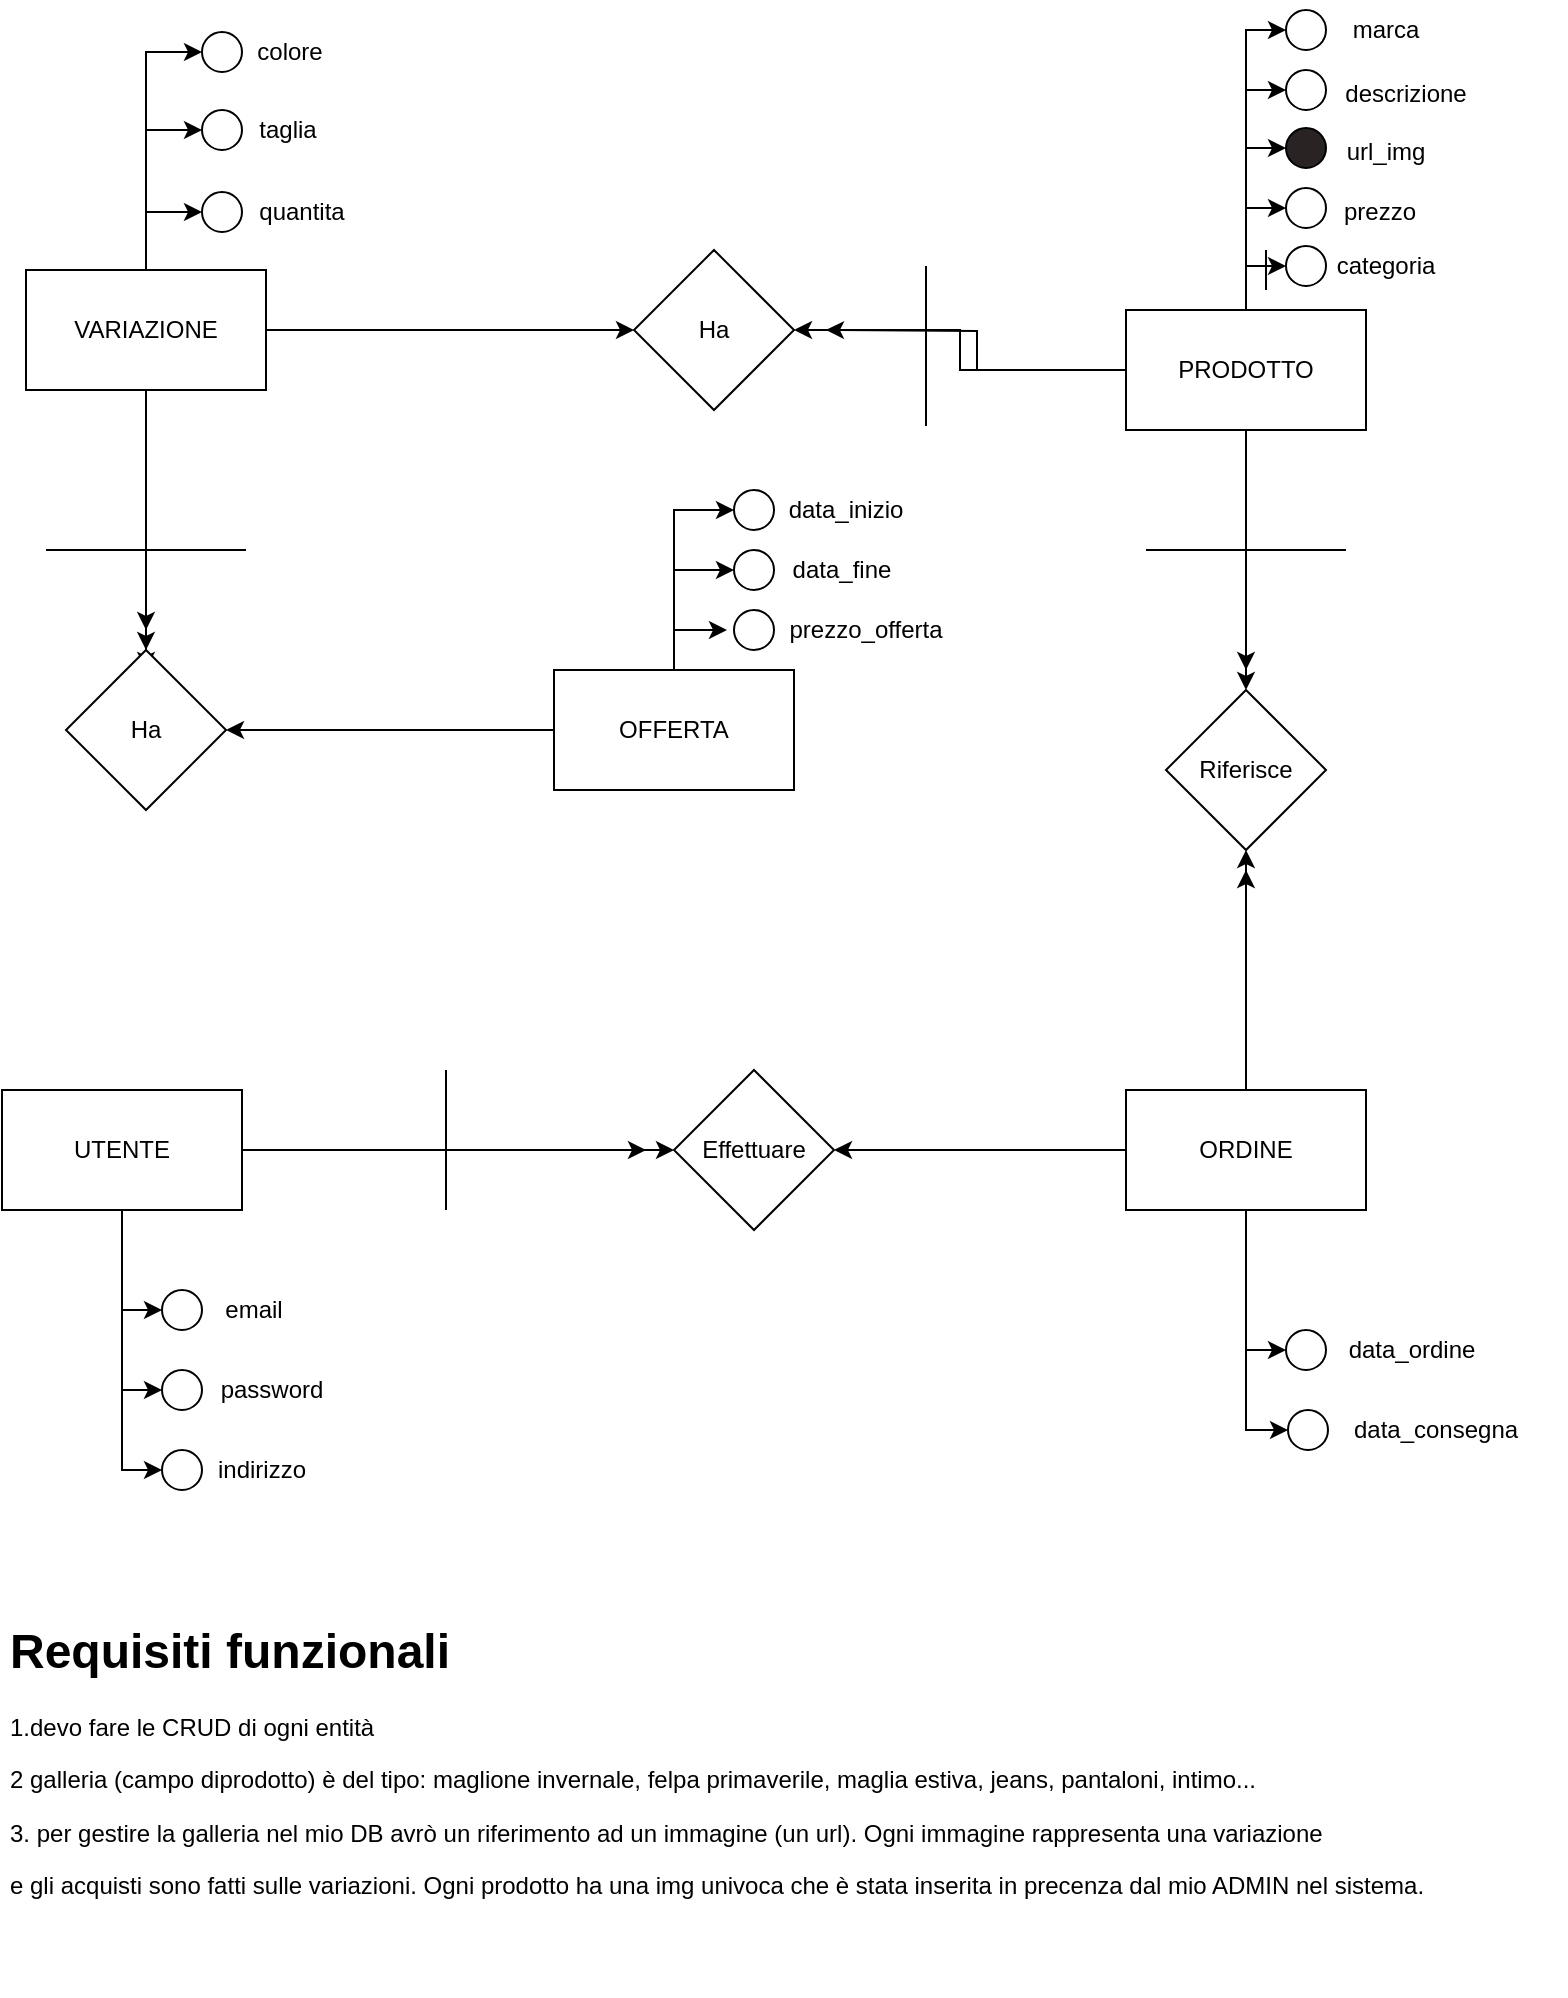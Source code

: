 <mxfile version="24.1.0" type="device">
  <diagram name="Pagina-1" id="3G_zPgoJdzFpDXgjCDH4">
    <mxGraphModel dx="1036" dy="614" grid="1" gridSize="10" guides="1" tooltips="1" connect="1" arrows="1" fold="1" page="1" pageScale="1" pageWidth="827" pageHeight="1169" math="0" shadow="0">
      <root>
        <mxCell id="0" />
        <mxCell id="1" parent="0" />
        <mxCell id="VUYXOO7iPHo811Fv23ip-13" style="edgeStyle=orthogonalEdgeStyle;rounded=0;orthogonalLoop=1;jettySize=auto;html=1;entryX=0.5;entryY=0;entryDx=0;entryDy=0;" edge="1" parent="1" source="VUYXOO7iPHo811Fv23ip-1" target="VUYXOO7iPHo811Fv23ip-4">
          <mxGeometry relative="1" as="geometry" />
        </mxCell>
        <mxCell id="VUYXOO7iPHo811Fv23ip-14" style="edgeStyle=orthogonalEdgeStyle;rounded=0;orthogonalLoop=1;jettySize=auto;html=1;" edge="1" parent="1" source="VUYXOO7iPHo811Fv23ip-1">
          <mxGeometry relative="1" as="geometry">
            <mxPoint x="90" y="340" as="targetPoint" />
          </mxGeometry>
        </mxCell>
        <mxCell id="VUYXOO7iPHo811Fv23ip-16" style="edgeStyle=orthogonalEdgeStyle;rounded=0;orthogonalLoop=1;jettySize=auto;html=1;" edge="1" parent="1" source="VUYXOO7iPHo811Fv23ip-1">
          <mxGeometry relative="1" as="geometry">
            <mxPoint x="90" y="320" as="targetPoint" />
          </mxGeometry>
        </mxCell>
        <mxCell id="VUYXOO7iPHo811Fv23ip-19" style="edgeStyle=orthogonalEdgeStyle;rounded=0;orthogonalLoop=1;jettySize=auto;html=1;entryX=0;entryY=0.5;entryDx=0;entryDy=0;" edge="1" parent="1" source="VUYXOO7iPHo811Fv23ip-1" target="VUYXOO7iPHo811Fv23ip-2">
          <mxGeometry relative="1" as="geometry" />
        </mxCell>
        <mxCell id="VUYXOO7iPHo811Fv23ip-27" style="edgeStyle=orthogonalEdgeStyle;rounded=0;orthogonalLoop=1;jettySize=auto;html=1;entryX=0;entryY=0.5;entryDx=0;entryDy=0;" edge="1" parent="1" source="VUYXOO7iPHo811Fv23ip-1" target="VUYXOO7iPHo811Fv23ip-20">
          <mxGeometry relative="1" as="geometry" />
        </mxCell>
        <mxCell id="VUYXOO7iPHo811Fv23ip-28" style="edgeStyle=orthogonalEdgeStyle;rounded=0;orthogonalLoop=1;jettySize=auto;html=1;entryX=0;entryY=0.5;entryDx=0;entryDy=0;" edge="1" parent="1" source="VUYXOO7iPHo811Fv23ip-1" target="VUYXOO7iPHo811Fv23ip-21">
          <mxGeometry relative="1" as="geometry" />
        </mxCell>
        <mxCell id="VUYXOO7iPHo811Fv23ip-29" style="edgeStyle=orthogonalEdgeStyle;rounded=0;orthogonalLoop=1;jettySize=auto;html=1;entryX=0;entryY=0.5;entryDx=0;entryDy=0;" edge="1" parent="1" source="VUYXOO7iPHo811Fv23ip-1" target="VUYXOO7iPHo811Fv23ip-22">
          <mxGeometry relative="1" as="geometry" />
        </mxCell>
        <mxCell id="VUYXOO7iPHo811Fv23ip-1" value="VARIAZIONE" style="rounded=0;whiteSpace=wrap;html=1;" vertex="1" parent="1">
          <mxGeometry x="30" y="140" width="120" height="60" as="geometry" />
        </mxCell>
        <mxCell id="VUYXOO7iPHo811Fv23ip-2" value="Ha" style="rhombus;whiteSpace=wrap;html=1;" vertex="1" parent="1">
          <mxGeometry x="334" y="130" width="80" height="80" as="geometry" />
        </mxCell>
        <mxCell id="VUYXOO7iPHo811Fv23ip-9" style="edgeStyle=orthogonalEdgeStyle;rounded=0;orthogonalLoop=1;jettySize=auto;html=1;entryX=1;entryY=0.5;entryDx=0;entryDy=0;" edge="1" parent="1" source="VUYXOO7iPHo811Fv23ip-3" target="VUYXOO7iPHo811Fv23ip-2">
          <mxGeometry relative="1" as="geometry" />
        </mxCell>
        <mxCell id="VUYXOO7iPHo811Fv23ip-18" style="edgeStyle=orthogonalEdgeStyle;rounded=0;orthogonalLoop=1;jettySize=auto;html=1;" edge="1" parent="1" source="VUYXOO7iPHo811Fv23ip-3">
          <mxGeometry relative="1" as="geometry">
            <mxPoint x="430" y="170" as="targetPoint" />
          </mxGeometry>
        </mxCell>
        <mxCell id="VUYXOO7iPHo811Fv23ip-42" style="edgeStyle=orthogonalEdgeStyle;rounded=0;orthogonalLoop=1;jettySize=auto;html=1;entryX=0;entryY=0.5;entryDx=0;entryDy=0;" edge="1" parent="1" source="VUYXOO7iPHo811Fv23ip-3" target="VUYXOO7iPHo811Fv23ip-32">
          <mxGeometry relative="1" as="geometry" />
        </mxCell>
        <mxCell id="VUYXOO7iPHo811Fv23ip-43" style="edgeStyle=orthogonalEdgeStyle;rounded=0;orthogonalLoop=1;jettySize=auto;html=1;entryX=0;entryY=0.5;entryDx=0;entryDy=0;" edge="1" parent="1" source="VUYXOO7iPHo811Fv23ip-3" target="VUYXOO7iPHo811Fv23ip-30">
          <mxGeometry relative="1" as="geometry" />
        </mxCell>
        <mxCell id="VUYXOO7iPHo811Fv23ip-44" style="edgeStyle=orthogonalEdgeStyle;rounded=0;orthogonalLoop=1;jettySize=auto;html=1;entryX=0;entryY=0.5;entryDx=0;entryDy=0;" edge="1" parent="1" source="VUYXOO7iPHo811Fv23ip-3" target="VUYXOO7iPHo811Fv23ip-31">
          <mxGeometry relative="1" as="geometry" />
        </mxCell>
        <mxCell id="VUYXOO7iPHo811Fv23ip-45" style="edgeStyle=orthogonalEdgeStyle;rounded=0;orthogonalLoop=1;jettySize=auto;html=1;entryX=0;entryY=0.5;entryDx=0;entryDy=0;" edge="1" parent="1" source="VUYXOO7iPHo811Fv23ip-3" target="VUYXOO7iPHo811Fv23ip-33">
          <mxGeometry relative="1" as="geometry" />
        </mxCell>
        <mxCell id="VUYXOO7iPHo811Fv23ip-46" style="edgeStyle=orthogonalEdgeStyle;rounded=0;orthogonalLoop=1;jettySize=auto;html=1;entryX=0.5;entryY=1;entryDx=0;entryDy=0;" edge="1" parent="1" source="VUYXOO7iPHo811Fv23ip-3" target="VUYXOO7iPHo811Fv23ip-34">
          <mxGeometry relative="1" as="geometry" />
        </mxCell>
        <mxCell id="VUYXOO7iPHo811Fv23ip-59" style="edgeStyle=orthogonalEdgeStyle;rounded=0;orthogonalLoop=1;jettySize=auto;html=1;entryX=0.5;entryY=0;entryDx=0;entryDy=0;" edge="1" parent="1" source="VUYXOO7iPHo811Fv23ip-3" target="VUYXOO7iPHo811Fv23ip-58">
          <mxGeometry relative="1" as="geometry" />
        </mxCell>
        <mxCell id="VUYXOO7iPHo811Fv23ip-60" style="edgeStyle=orthogonalEdgeStyle;rounded=0;orthogonalLoop=1;jettySize=auto;html=1;" edge="1" parent="1" source="VUYXOO7iPHo811Fv23ip-3">
          <mxGeometry relative="1" as="geometry">
            <mxPoint x="640" y="340" as="targetPoint" />
          </mxGeometry>
        </mxCell>
        <mxCell id="VUYXOO7iPHo811Fv23ip-3" value="PRODOTTO" style="rounded=0;whiteSpace=wrap;html=1;" vertex="1" parent="1">
          <mxGeometry x="580" y="160" width="120" height="60" as="geometry" />
        </mxCell>
        <mxCell id="VUYXOO7iPHo811Fv23ip-4" value="Ha" style="rhombus;whiteSpace=wrap;html=1;" vertex="1" parent="1">
          <mxGeometry x="50" y="330" width="80" height="80" as="geometry" />
        </mxCell>
        <mxCell id="VUYXOO7iPHo811Fv23ip-5" value="Effettuare" style="rhombus;whiteSpace=wrap;html=1;" vertex="1" parent="1">
          <mxGeometry x="354" y="540" width="80" height="80" as="geometry" />
        </mxCell>
        <mxCell id="VUYXOO7iPHo811Fv23ip-15" style="edgeStyle=orthogonalEdgeStyle;rounded=0;orthogonalLoop=1;jettySize=auto;html=1;entryX=1;entryY=0.5;entryDx=0;entryDy=0;" edge="1" parent="1" source="VUYXOO7iPHo811Fv23ip-6" target="VUYXOO7iPHo811Fv23ip-4">
          <mxGeometry relative="1" as="geometry" />
        </mxCell>
        <mxCell id="VUYXOO7iPHo811Fv23ip-55" style="edgeStyle=orthogonalEdgeStyle;rounded=0;orthogonalLoop=1;jettySize=auto;html=1;entryX=0;entryY=0.5;entryDx=0;entryDy=0;" edge="1" parent="1" source="VUYXOO7iPHo811Fv23ip-6" target="VUYXOO7iPHo811Fv23ip-48">
          <mxGeometry relative="1" as="geometry">
            <Array as="points">
              <mxPoint x="354" y="260" />
            </Array>
          </mxGeometry>
        </mxCell>
        <mxCell id="VUYXOO7iPHo811Fv23ip-56" style="edgeStyle=orthogonalEdgeStyle;rounded=0;orthogonalLoop=1;jettySize=auto;html=1;entryX=0;entryY=0.5;entryDx=0;entryDy=0;" edge="1" parent="1" source="VUYXOO7iPHo811Fv23ip-6" target="VUYXOO7iPHo811Fv23ip-49">
          <mxGeometry relative="1" as="geometry" />
        </mxCell>
        <mxCell id="VUYXOO7iPHo811Fv23ip-57" style="edgeStyle=orthogonalEdgeStyle;rounded=0;orthogonalLoop=1;jettySize=auto;html=1;" edge="1" parent="1" source="VUYXOO7iPHo811Fv23ip-6">
          <mxGeometry relative="1" as="geometry">
            <mxPoint x="380" y="320" as="targetPoint" />
          </mxGeometry>
        </mxCell>
        <mxCell id="VUYXOO7iPHo811Fv23ip-6" value="OFFERTA" style="rounded=0;whiteSpace=wrap;html=1;" vertex="1" parent="1">
          <mxGeometry x="294" y="340" width="120" height="60" as="geometry" />
        </mxCell>
        <mxCell id="VUYXOO7iPHo811Fv23ip-63" style="edgeStyle=orthogonalEdgeStyle;rounded=0;orthogonalLoop=1;jettySize=auto;html=1;entryX=0.5;entryY=1;entryDx=0;entryDy=0;" edge="1" parent="1" source="VUYXOO7iPHo811Fv23ip-7" target="VUYXOO7iPHo811Fv23ip-58">
          <mxGeometry relative="1" as="geometry" />
        </mxCell>
        <mxCell id="VUYXOO7iPHo811Fv23ip-64" style="edgeStyle=orthogonalEdgeStyle;rounded=0;orthogonalLoop=1;jettySize=auto;html=1;" edge="1" parent="1" source="VUYXOO7iPHo811Fv23ip-7">
          <mxGeometry relative="1" as="geometry">
            <mxPoint x="640" y="440" as="targetPoint" />
          </mxGeometry>
        </mxCell>
        <mxCell id="VUYXOO7iPHo811Fv23ip-65" style="edgeStyle=orthogonalEdgeStyle;rounded=0;orthogonalLoop=1;jettySize=auto;html=1;entryX=1;entryY=0.5;entryDx=0;entryDy=0;" edge="1" parent="1" source="VUYXOO7iPHo811Fv23ip-7" target="VUYXOO7iPHo811Fv23ip-5">
          <mxGeometry relative="1" as="geometry" />
        </mxCell>
        <mxCell id="VUYXOO7iPHo811Fv23ip-80" style="edgeStyle=orthogonalEdgeStyle;rounded=0;orthogonalLoop=1;jettySize=auto;html=1;entryX=0;entryY=0.5;entryDx=0;entryDy=0;" edge="1" parent="1" source="VUYXOO7iPHo811Fv23ip-7" target="VUYXOO7iPHo811Fv23ip-68">
          <mxGeometry relative="1" as="geometry" />
        </mxCell>
        <mxCell id="VUYXOO7iPHo811Fv23ip-81" style="edgeStyle=orthogonalEdgeStyle;rounded=0;orthogonalLoop=1;jettySize=auto;html=1;entryX=0;entryY=0.5;entryDx=0;entryDy=0;" edge="1" parent="1" source="VUYXOO7iPHo811Fv23ip-7" target="VUYXOO7iPHo811Fv23ip-69">
          <mxGeometry relative="1" as="geometry" />
        </mxCell>
        <mxCell id="VUYXOO7iPHo811Fv23ip-7" value="ORDINE" style="rounded=0;whiteSpace=wrap;html=1;" vertex="1" parent="1">
          <mxGeometry x="580" y="550" width="120" height="60" as="geometry" />
        </mxCell>
        <mxCell id="VUYXOO7iPHo811Fv23ip-66" style="edgeStyle=orthogonalEdgeStyle;rounded=0;orthogonalLoop=1;jettySize=auto;html=1;entryX=0;entryY=0.5;entryDx=0;entryDy=0;" edge="1" parent="1" source="VUYXOO7iPHo811Fv23ip-8" target="VUYXOO7iPHo811Fv23ip-5">
          <mxGeometry relative="1" as="geometry">
            <mxPoint x="350" y="580" as="targetPoint" />
          </mxGeometry>
        </mxCell>
        <mxCell id="VUYXOO7iPHo811Fv23ip-67" style="edgeStyle=orthogonalEdgeStyle;rounded=0;orthogonalLoop=1;jettySize=auto;html=1;" edge="1" parent="1" source="VUYXOO7iPHo811Fv23ip-8">
          <mxGeometry relative="1" as="geometry">
            <mxPoint x="340" y="580" as="targetPoint" />
          </mxGeometry>
        </mxCell>
        <mxCell id="VUYXOO7iPHo811Fv23ip-82" style="edgeStyle=orthogonalEdgeStyle;rounded=0;orthogonalLoop=1;jettySize=auto;html=1;entryX=0;entryY=0.5;entryDx=0;entryDy=0;" edge="1" parent="1" source="VUYXOO7iPHo811Fv23ip-8" target="VUYXOO7iPHo811Fv23ip-70">
          <mxGeometry relative="1" as="geometry" />
        </mxCell>
        <mxCell id="VUYXOO7iPHo811Fv23ip-86" style="edgeStyle=orthogonalEdgeStyle;rounded=0;orthogonalLoop=1;jettySize=auto;html=1;entryX=0;entryY=0.5;entryDx=0;entryDy=0;" edge="1" parent="1" source="VUYXOO7iPHo811Fv23ip-8" target="VUYXOO7iPHo811Fv23ip-71">
          <mxGeometry relative="1" as="geometry" />
        </mxCell>
        <mxCell id="VUYXOO7iPHo811Fv23ip-87" style="edgeStyle=orthogonalEdgeStyle;rounded=0;orthogonalLoop=1;jettySize=auto;html=1;entryX=0;entryY=0.5;entryDx=0;entryDy=0;" edge="1" parent="1" source="VUYXOO7iPHo811Fv23ip-8" target="VUYXOO7iPHo811Fv23ip-72">
          <mxGeometry relative="1" as="geometry" />
        </mxCell>
        <mxCell id="VUYXOO7iPHo811Fv23ip-8" value="UTENTE" style="rounded=0;whiteSpace=wrap;html=1;" vertex="1" parent="1">
          <mxGeometry x="18" y="550" width="120" height="60" as="geometry" />
        </mxCell>
        <mxCell id="VUYXOO7iPHo811Fv23ip-12" value="" style="endArrow=none;html=1;rounded=0;" edge="1" parent="1">
          <mxGeometry width="50" height="50" relative="1" as="geometry">
            <mxPoint x="480" y="138" as="sourcePoint" />
            <mxPoint x="480" y="218" as="targetPoint" />
          </mxGeometry>
        </mxCell>
        <mxCell id="VUYXOO7iPHo811Fv23ip-17" value="" style="endArrow=none;html=1;rounded=0;" edge="1" parent="1">
          <mxGeometry width="50" height="50" relative="1" as="geometry">
            <mxPoint x="140" y="280" as="sourcePoint" />
            <mxPoint x="40" y="280" as="targetPoint" />
          </mxGeometry>
        </mxCell>
        <mxCell id="VUYXOO7iPHo811Fv23ip-20" value="" style="ellipse;whiteSpace=wrap;html=1;aspect=fixed;" vertex="1" parent="1">
          <mxGeometry x="118" y="21" width="20" height="20" as="geometry" />
        </mxCell>
        <mxCell id="VUYXOO7iPHo811Fv23ip-21" value="" style="ellipse;whiteSpace=wrap;html=1;aspect=fixed;" vertex="1" parent="1">
          <mxGeometry x="118" y="60" width="20" height="20" as="geometry" />
        </mxCell>
        <mxCell id="VUYXOO7iPHo811Fv23ip-22" value="" style="ellipse;whiteSpace=wrap;html=1;aspect=fixed;" vertex="1" parent="1">
          <mxGeometry x="118" y="101" width="20" height="20" as="geometry" />
        </mxCell>
        <mxCell id="VUYXOO7iPHo811Fv23ip-24" value="colore" style="text;html=1;align=center;verticalAlign=middle;whiteSpace=wrap;rounded=0;" vertex="1" parent="1">
          <mxGeometry x="132" y="16" width="60" height="30" as="geometry" />
        </mxCell>
        <mxCell id="VUYXOO7iPHo811Fv23ip-25" value="taglia" style="text;html=1;align=center;verticalAlign=middle;whiteSpace=wrap;rounded=0;" vertex="1" parent="1">
          <mxGeometry x="131" y="55" width="60" height="30" as="geometry" />
        </mxCell>
        <mxCell id="VUYXOO7iPHo811Fv23ip-26" value="quantita" style="text;html=1;align=center;verticalAlign=middle;whiteSpace=wrap;rounded=0;" vertex="1" parent="1">
          <mxGeometry x="138" y="96" width="60" height="30" as="geometry" />
        </mxCell>
        <mxCell id="VUYXOO7iPHo811Fv23ip-30" value="" style="ellipse;whiteSpace=wrap;html=1;aspect=fixed;" vertex="1" parent="1">
          <mxGeometry x="660" y="40" width="20" height="20" as="geometry" />
        </mxCell>
        <mxCell id="VUYXOO7iPHo811Fv23ip-31" value="" style="ellipse;whiteSpace=wrap;html=1;aspect=fixed;fillColor=#292323;" vertex="1" parent="1">
          <mxGeometry x="660" y="69" width="20" height="20" as="geometry" />
        </mxCell>
        <mxCell id="VUYXOO7iPHo811Fv23ip-32" value="" style="ellipse;whiteSpace=wrap;html=1;aspect=fixed;" vertex="1" parent="1">
          <mxGeometry x="660" y="10" width="20" height="20" as="geometry" />
        </mxCell>
        <mxCell id="VUYXOO7iPHo811Fv23ip-33" value="" style="ellipse;whiteSpace=wrap;html=1;aspect=fixed;" vertex="1" parent="1">
          <mxGeometry x="660" y="99" width="20" height="20" as="geometry" />
        </mxCell>
        <mxCell id="VUYXOO7iPHo811Fv23ip-34" value="" style="ellipse;whiteSpace=wrap;html=1;aspect=fixed;direction=south;" vertex="1" parent="1">
          <mxGeometry x="660" y="128" width="20" height="20" as="geometry" />
        </mxCell>
        <mxCell id="VUYXOO7iPHo811Fv23ip-37" value="marca" style="text;html=1;align=center;verticalAlign=middle;whiteSpace=wrap;rounded=0;" vertex="1" parent="1">
          <mxGeometry x="680" y="5" width="60" height="30" as="geometry" />
        </mxCell>
        <mxCell id="VUYXOO7iPHo811Fv23ip-38" value="url_img" style="text;html=1;align=center;verticalAlign=middle;whiteSpace=wrap;rounded=0;" vertex="1" parent="1">
          <mxGeometry x="680" y="66" width="60" height="30" as="geometry" />
        </mxCell>
        <mxCell id="VUYXOO7iPHo811Fv23ip-39" value="prezzo" style="text;html=1;align=center;verticalAlign=middle;whiteSpace=wrap;rounded=0;" vertex="1" parent="1">
          <mxGeometry x="677" y="96" width="60" height="30" as="geometry" />
        </mxCell>
        <mxCell id="VUYXOO7iPHo811Fv23ip-40" value="categoria" style="text;html=1;align=center;verticalAlign=middle;whiteSpace=wrap;rounded=0;" vertex="1" parent="1">
          <mxGeometry x="680" y="123" width="60" height="30" as="geometry" />
        </mxCell>
        <mxCell id="VUYXOO7iPHo811Fv23ip-41" value="descrizione" style="text;html=1;align=center;verticalAlign=middle;whiteSpace=wrap;rounded=0;" vertex="1" parent="1">
          <mxGeometry x="690" y="37" width="60" height="30" as="geometry" />
        </mxCell>
        <mxCell id="VUYXOO7iPHo811Fv23ip-47" value="" style="endArrow=none;html=1;rounded=0;" edge="1" parent="1">
          <mxGeometry width="50" height="50" relative="1" as="geometry">
            <mxPoint x="650" y="150" as="sourcePoint" />
            <mxPoint x="650" y="130" as="targetPoint" />
          </mxGeometry>
        </mxCell>
        <mxCell id="VUYXOO7iPHo811Fv23ip-48" value="" style="ellipse;whiteSpace=wrap;html=1;aspect=fixed;" vertex="1" parent="1">
          <mxGeometry x="384" y="250" width="20" height="20" as="geometry" />
        </mxCell>
        <mxCell id="VUYXOO7iPHo811Fv23ip-49" value="" style="ellipse;whiteSpace=wrap;html=1;aspect=fixed;" vertex="1" parent="1">
          <mxGeometry x="384" y="280" width="20" height="20" as="geometry" />
        </mxCell>
        <mxCell id="VUYXOO7iPHo811Fv23ip-50" value="" style="ellipse;whiteSpace=wrap;html=1;aspect=fixed;" vertex="1" parent="1">
          <mxGeometry x="384" y="310" width="20" height="20" as="geometry" />
        </mxCell>
        <mxCell id="VUYXOO7iPHo811Fv23ip-52" value="data_inizio" style="text;html=1;align=center;verticalAlign=middle;whiteSpace=wrap;rounded=0;" vertex="1" parent="1">
          <mxGeometry x="410" y="245" width="60" height="30" as="geometry" />
        </mxCell>
        <mxCell id="VUYXOO7iPHo811Fv23ip-53" value="data_fine" style="text;html=1;align=center;verticalAlign=middle;whiteSpace=wrap;rounded=0;" vertex="1" parent="1">
          <mxGeometry x="408" y="275" width="60" height="30" as="geometry" />
        </mxCell>
        <mxCell id="VUYXOO7iPHo811Fv23ip-54" value="prezzo_offerta" style="text;html=1;align=center;verticalAlign=middle;whiteSpace=wrap;rounded=0;" vertex="1" parent="1">
          <mxGeometry x="420" y="305" width="60" height="30" as="geometry" />
        </mxCell>
        <mxCell id="VUYXOO7iPHo811Fv23ip-58" value="Riferisce" style="rhombus;whiteSpace=wrap;html=1;" vertex="1" parent="1">
          <mxGeometry x="600" y="350" width="80" height="80" as="geometry" />
        </mxCell>
        <mxCell id="VUYXOO7iPHo811Fv23ip-61" value="" style="endArrow=none;html=1;rounded=0;" edge="1" parent="1">
          <mxGeometry width="50" height="50" relative="1" as="geometry">
            <mxPoint x="590" y="280" as="sourcePoint" />
            <mxPoint x="690" y="280" as="targetPoint" />
          </mxGeometry>
        </mxCell>
        <mxCell id="VUYXOO7iPHo811Fv23ip-68" value="" style="ellipse;whiteSpace=wrap;html=1;aspect=fixed;" vertex="1" parent="1">
          <mxGeometry x="660" y="670" width="20" height="20" as="geometry" />
        </mxCell>
        <mxCell id="VUYXOO7iPHo811Fv23ip-69" value="" style="ellipse;whiteSpace=wrap;html=1;aspect=fixed;" vertex="1" parent="1">
          <mxGeometry x="661" y="710" width="20" height="20" as="geometry" />
        </mxCell>
        <mxCell id="VUYXOO7iPHo811Fv23ip-70" value="" style="ellipse;whiteSpace=wrap;html=1;aspect=fixed;" vertex="1" parent="1">
          <mxGeometry x="98" y="650" width="20" height="20" as="geometry" />
        </mxCell>
        <mxCell id="VUYXOO7iPHo811Fv23ip-71" value="" style="ellipse;whiteSpace=wrap;html=1;aspect=fixed;" vertex="1" parent="1">
          <mxGeometry x="98" y="690" width="20" height="20" as="geometry" />
        </mxCell>
        <mxCell id="VUYXOO7iPHo811Fv23ip-72" value="" style="ellipse;whiteSpace=wrap;html=1;aspect=fixed;" vertex="1" parent="1">
          <mxGeometry x="98" y="730" width="20" height="20" as="geometry" />
        </mxCell>
        <mxCell id="VUYXOO7iPHo811Fv23ip-74" value="data_ordine" style="text;html=1;align=center;verticalAlign=middle;whiteSpace=wrap;rounded=0;" vertex="1" parent="1">
          <mxGeometry x="693" y="665" width="60" height="30" as="geometry" />
        </mxCell>
        <mxCell id="VUYXOO7iPHo811Fv23ip-75" value="data_consegna" style="text;html=1;align=center;verticalAlign=middle;whiteSpace=wrap;rounded=0;" vertex="1" parent="1">
          <mxGeometry x="705" y="705" width="60" height="30" as="geometry" />
        </mxCell>
        <mxCell id="VUYXOO7iPHo811Fv23ip-76" value="ema&lt;span style=&quot;color: rgba(0, 0, 0, 0); font-family: monospace; font-size: 0px; text-align: start; text-wrap: nowrap;&quot;&gt;%3CmxGraphModel%3E%3Croot%3E%3CmxCell%20id%3D%220%22%2F%3E%3CmxCell%20id%3D%221%22%20parent%3D%220%22%2F%3E%3CmxCell%20id%3D%222%22%20value%3D%22Text%22%20style%3D%22text%3Bhtml%3D1%3Balign%3Dcenter%3BverticalAlign%3Dmiddle%3BwhiteSpace%3Dwrap%3Brounded%3D0%3B%22%20vertex%3D%221%22%20parent%3D%221%22%3E%3CmxGeometry%20x%3D%22670%22%20y%3D%22665%22%20width%3D%2260%22%20height%3D%2230%22%20as%3D%22geometry%22%2F%3E%3C%2FmxCell%3E%3C%2Froot%3E%3C%2FmxGraphModel%3E&lt;/span&gt;&lt;span style=&quot;color: rgba(0, 0, 0, 0); font-family: monospace; font-size: 0px; text-align: start; text-wrap: nowrap;&quot;&gt;%3CmxGraphModel%3E%3Croot%3E%3CmxCell%20id%3D%220%22%2F%3E%3CmxCell%20id%3D%221%22%20parent%3D%220%22%2F%3E%3CmxCell%20id%3D%222%22%20value%3D%22Text%22%20style%3D%22text%3Bhtml%3D1%3Balign%3Dcenter%3BverticalAlign%3Dmiddle%3BwhiteSpace%3Dwrap%3Brounded%3D0%3B%22%20vertex%3D%221%22%20parent%3D%221%22%3E%3CmxGeometry%20x%3D%22670%22%20y%3D%22665%22%20width%3D%2260%22%20height%3D%2230%22%20as%3D%22geometry%22%2F%3E%3C%2FmxCell%3E%3C%2Froot%3E%3C%2FmxGraphModel%3E&lt;/span&gt;il" style="text;html=1;align=center;verticalAlign=middle;whiteSpace=wrap;rounded=0;" vertex="1" parent="1">
          <mxGeometry x="114" y="645" width="60" height="30" as="geometry" />
        </mxCell>
        <mxCell id="VUYXOO7iPHo811Fv23ip-78" value="password" style="text;html=1;align=center;verticalAlign=middle;whiteSpace=wrap;rounded=0;" vertex="1" parent="1">
          <mxGeometry x="123" y="685" width="60" height="30" as="geometry" />
        </mxCell>
        <mxCell id="VUYXOO7iPHo811Fv23ip-79" value="indirizzo" style="text;html=1;align=center;verticalAlign=middle;whiteSpace=wrap;rounded=0;" vertex="1" parent="1">
          <mxGeometry x="118" y="725" width="60" height="30" as="geometry" />
        </mxCell>
        <mxCell id="VUYXOO7iPHo811Fv23ip-88" value="" style="endArrow=none;html=1;rounded=0;" edge="1" parent="1">
          <mxGeometry width="50" height="50" relative="1" as="geometry">
            <mxPoint x="240" y="610" as="sourcePoint" />
            <mxPoint x="240" y="540" as="targetPoint" />
          </mxGeometry>
        </mxCell>
        <mxCell id="VUYXOO7iPHo811Fv23ip-89" value="&lt;h1 style=&quot;margin-top: 0px;&quot;&gt;Requisiti funzionali&lt;/h1&gt;&lt;p&gt;1.devo fare le CRUD di ogni entità&lt;/p&gt;&lt;p&gt;2 galleria (campo diprodotto) è del tipo: maglione invernale, felpa primaverile, maglia estiva, jeans, pantaloni, intimo...&lt;/p&gt;&lt;p&gt;3. per gestire la galleria nel mio DB avrò un riferimento ad un immagine (un url). Ogni immagine rappresenta una variazione&amp;nbsp;&lt;/p&gt;&lt;p&gt;e gli acquisti sono fatti sulle variazioni. Ogni prodotto ha una img univoca che è stata inserita in precenza dal mio ADMIN nel sistema.&lt;/p&gt;" style="text;html=1;whiteSpace=wrap;overflow=hidden;rounded=0;" vertex="1" parent="1">
          <mxGeometry x="20" y="810" width="780" height="190" as="geometry" />
        </mxCell>
      </root>
    </mxGraphModel>
  </diagram>
</mxfile>
